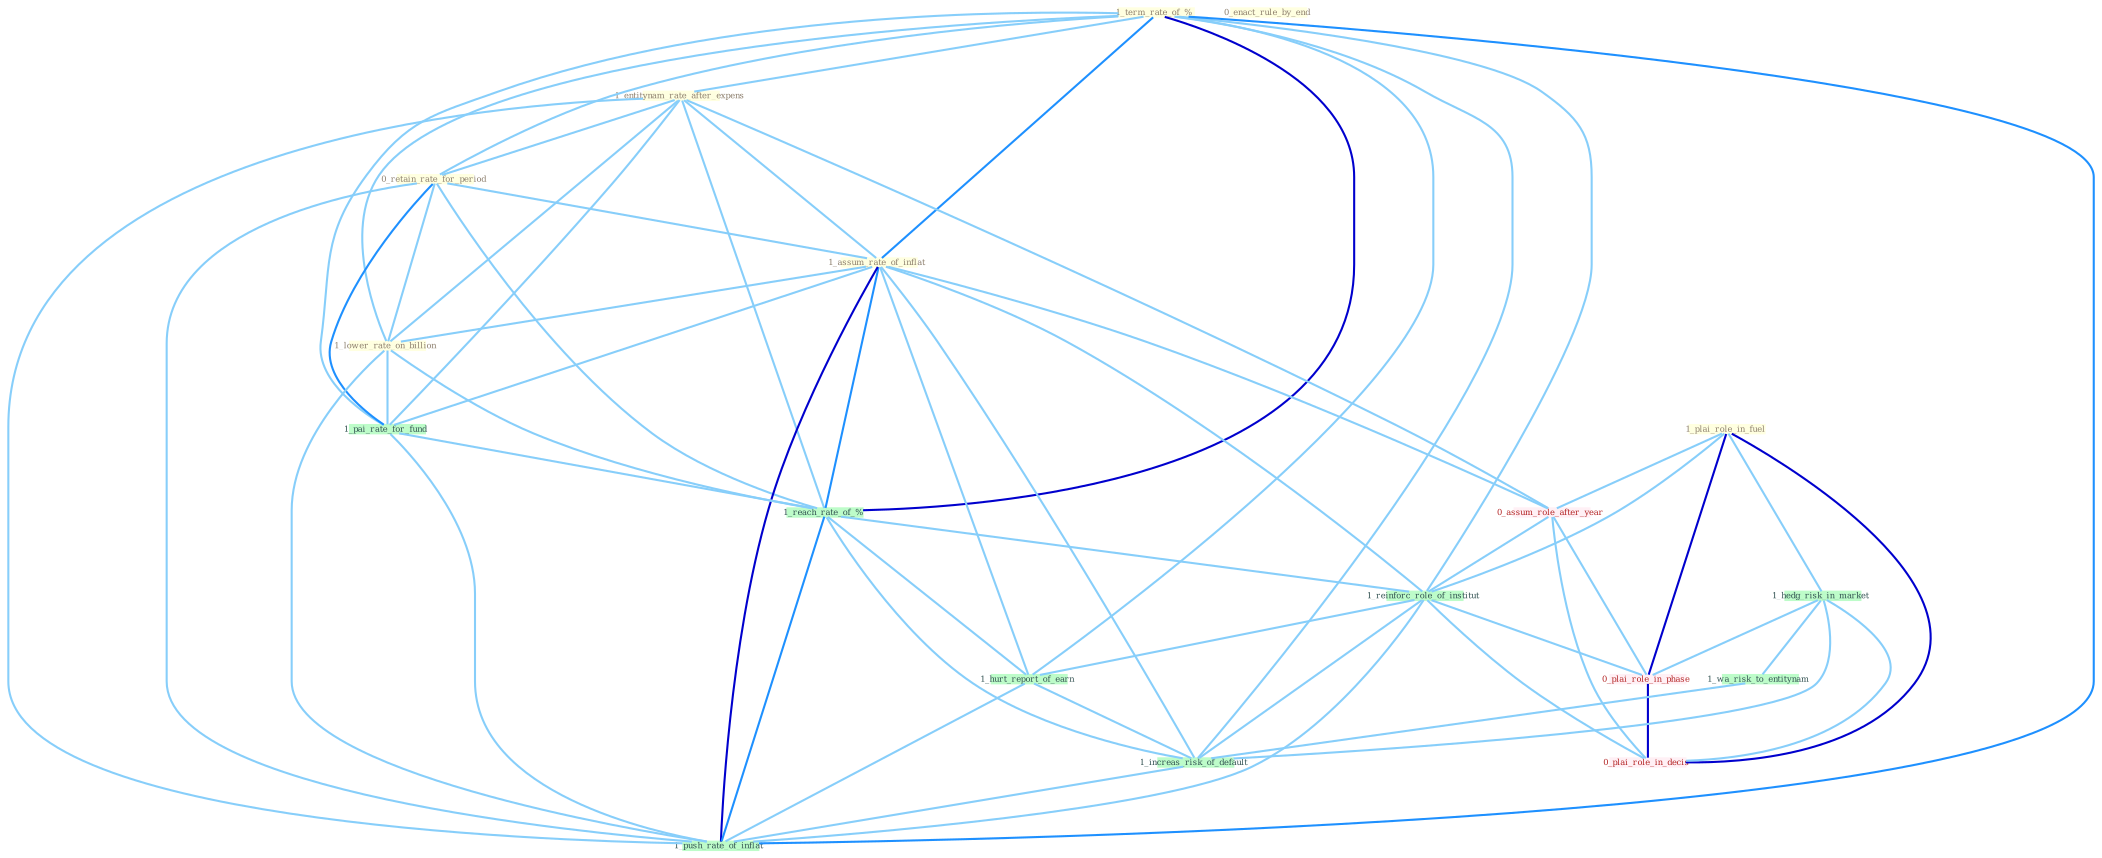 Graph G{ 
    node
    [shape=polygon,style=filled,width=.5,height=.06,color="#BDFCC9",fixedsize=true,fontsize=4,
    fontcolor="#2f4f4f"];
    {node
    [color="#ffffe0", fontcolor="#8b7d6b"] "1_term_rate_of_% " "1_entitynam_rate_after_expens " "0_retain_rate_for_period " "0_enact_rule_by_end " "1_assum_rate_of_inflat " "1_lower_rate_on_billion " "1_plai_role_in_fuel "}
{node [color="#fff0f5", fontcolor="#b22222"] "0_assum_role_after_year " "0_plai_role_in_phase " "0_plai_role_in_decis "}
edge [color="#B0E2FF"];

	"1_term_rate_of_% " -- "1_entitynam_rate_after_expens " [w="1", color="#87cefa" ];
	"1_term_rate_of_% " -- "0_retain_rate_for_period " [w="1", color="#87cefa" ];
	"1_term_rate_of_% " -- "1_assum_rate_of_inflat " [w="2", color="#1e90ff" , len=0.8];
	"1_term_rate_of_% " -- "1_lower_rate_on_billion " [w="1", color="#87cefa" ];
	"1_term_rate_of_% " -- "1_pai_rate_for_fund " [w="1", color="#87cefa" ];
	"1_term_rate_of_% " -- "1_reach_rate_of_% " [w="3", color="#0000cd" , len=0.6];
	"1_term_rate_of_% " -- "1_reinforc_role_of_institut " [w="1", color="#87cefa" ];
	"1_term_rate_of_% " -- "1_hurt_report_of_earn " [w="1", color="#87cefa" ];
	"1_term_rate_of_% " -- "1_increas_risk_of_default " [w="1", color="#87cefa" ];
	"1_term_rate_of_% " -- "1_push_rate_of_inflat " [w="2", color="#1e90ff" , len=0.8];
	"1_entitynam_rate_after_expens " -- "0_retain_rate_for_period " [w="1", color="#87cefa" ];
	"1_entitynam_rate_after_expens " -- "1_assum_rate_of_inflat " [w="1", color="#87cefa" ];
	"1_entitynam_rate_after_expens " -- "1_lower_rate_on_billion " [w="1", color="#87cefa" ];
	"1_entitynam_rate_after_expens " -- "0_assum_role_after_year " [w="1", color="#87cefa" ];
	"1_entitynam_rate_after_expens " -- "1_pai_rate_for_fund " [w="1", color="#87cefa" ];
	"1_entitynam_rate_after_expens " -- "1_reach_rate_of_% " [w="1", color="#87cefa" ];
	"1_entitynam_rate_after_expens " -- "1_push_rate_of_inflat " [w="1", color="#87cefa" ];
	"0_retain_rate_for_period " -- "1_assum_rate_of_inflat " [w="1", color="#87cefa" ];
	"0_retain_rate_for_period " -- "1_lower_rate_on_billion " [w="1", color="#87cefa" ];
	"0_retain_rate_for_period " -- "1_pai_rate_for_fund " [w="2", color="#1e90ff" , len=0.8];
	"0_retain_rate_for_period " -- "1_reach_rate_of_% " [w="1", color="#87cefa" ];
	"0_retain_rate_for_period " -- "1_push_rate_of_inflat " [w="1", color="#87cefa" ];
	"1_assum_rate_of_inflat " -- "1_lower_rate_on_billion " [w="1", color="#87cefa" ];
	"1_assum_rate_of_inflat " -- "0_assum_role_after_year " [w="1", color="#87cefa" ];
	"1_assum_rate_of_inflat " -- "1_pai_rate_for_fund " [w="1", color="#87cefa" ];
	"1_assum_rate_of_inflat " -- "1_reach_rate_of_% " [w="2", color="#1e90ff" , len=0.8];
	"1_assum_rate_of_inflat " -- "1_reinforc_role_of_institut " [w="1", color="#87cefa" ];
	"1_assum_rate_of_inflat " -- "1_hurt_report_of_earn " [w="1", color="#87cefa" ];
	"1_assum_rate_of_inflat " -- "1_increas_risk_of_default " [w="1", color="#87cefa" ];
	"1_assum_rate_of_inflat " -- "1_push_rate_of_inflat " [w="3", color="#0000cd" , len=0.6];
	"1_lower_rate_on_billion " -- "1_pai_rate_for_fund " [w="1", color="#87cefa" ];
	"1_lower_rate_on_billion " -- "1_reach_rate_of_% " [w="1", color="#87cefa" ];
	"1_lower_rate_on_billion " -- "1_push_rate_of_inflat " [w="1", color="#87cefa" ];
	"1_plai_role_in_fuel " -- "0_assum_role_after_year " [w="1", color="#87cefa" ];
	"1_plai_role_in_fuel " -- "1_hedg_risk_in_market " [w="1", color="#87cefa" ];
	"1_plai_role_in_fuel " -- "1_reinforc_role_of_institut " [w="1", color="#87cefa" ];
	"1_plai_role_in_fuel " -- "0_plai_role_in_phase " [w="3", color="#0000cd" , len=0.6];
	"1_plai_role_in_fuel " -- "0_plai_role_in_decis " [w="3", color="#0000cd" , len=0.6];
	"0_assum_role_after_year " -- "1_reinforc_role_of_institut " [w="1", color="#87cefa" ];
	"0_assum_role_after_year " -- "0_plai_role_in_phase " [w="1", color="#87cefa" ];
	"0_assum_role_after_year " -- "0_plai_role_in_decis " [w="1", color="#87cefa" ];
	"1_hedg_risk_in_market " -- "1_wa_risk_to_entitynam " [w="1", color="#87cefa" ];
	"1_hedg_risk_in_market " -- "0_plai_role_in_phase " [w="1", color="#87cefa" ];
	"1_hedg_risk_in_market " -- "1_increas_risk_of_default " [w="1", color="#87cefa" ];
	"1_hedg_risk_in_market " -- "0_plai_role_in_decis " [w="1", color="#87cefa" ];
	"1_pai_rate_for_fund " -- "1_reach_rate_of_% " [w="1", color="#87cefa" ];
	"1_pai_rate_for_fund " -- "1_push_rate_of_inflat " [w="1", color="#87cefa" ];
	"1_reach_rate_of_% " -- "1_reinforc_role_of_institut " [w="1", color="#87cefa" ];
	"1_reach_rate_of_% " -- "1_hurt_report_of_earn " [w="1", color="#87cefa" ];
	"1_reach_rate_of_% " -- "1_increas_risk_of_default " [w="1", color="#87cefa" ];
	"1_reach_rate_of_% " -- "1_push_rate_of_inflat " [w="2", color="#1e90ff" , len=0.8];
	"1_reinforc_role_of_institut " -- "0_plai_role_in_phase " [w="1", color="#87cefa" ];
	"1_reinforc_role_of_institut " -- "1_hurt_report_of_earn " [w="1", color="#87cefa" ];
	"1_reinforc_role_of_institut " -- "1_increas_risk_of_default " [w="1", color="#87cefa" ];
	"1_reinforc_role_of_institut " -- "0_plai_role_in_decis " [w="1", color="#87cefa" ];
	"1_reinforc_role_of_institut " -- "1_push_rate_of_inflat " [w="1", color="#87cefa" ];
	"1_wa_risk_to_entitynam " -- "1_increas_risk_of_default " [w="1", color="#87cefa" ];
	"0_plai_role_in_phase " -- "0_plai_role_in_decis " [w="3", color="#0000cd" , len=0.6];
	"1_hurt_report_of_earn " -- "1_increas_risk_of_default " [w="1", color="#87cefa" ];
	"1_hurt_report_of_earn " -- "1_push_rate_of_inflat " [w="1", color="#87cefa" ];
	"1_increas_risk_of_default " -- "1_push_rate_of_inflat " [w="1", color="#87cefa" ];
}